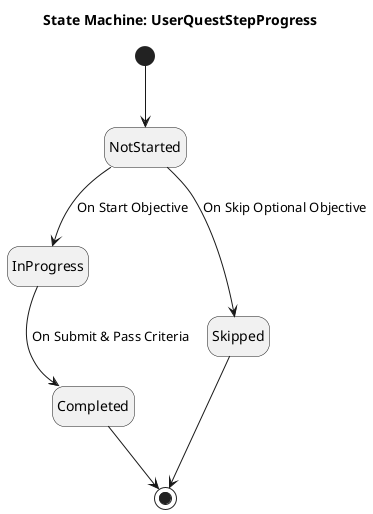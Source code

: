 ' File Path: /docs/srs/diagrams/state-machines/user-quest-step-progress-state-machine.puml
@startuml
title "State Machine: UserQuestStepProgress"
hide empty description

[*] --> NotStarted

state NotStarted


state InProgress


state Completed


state Skipped


NotStarted --> InProgress : On Start Objective
NotStarted --> Skipped : On Skip Optional Objective
InProgress --> Completed : On Submit & Pass Criteria

Completed --> [*]
Skipped --> [*]

@enduml